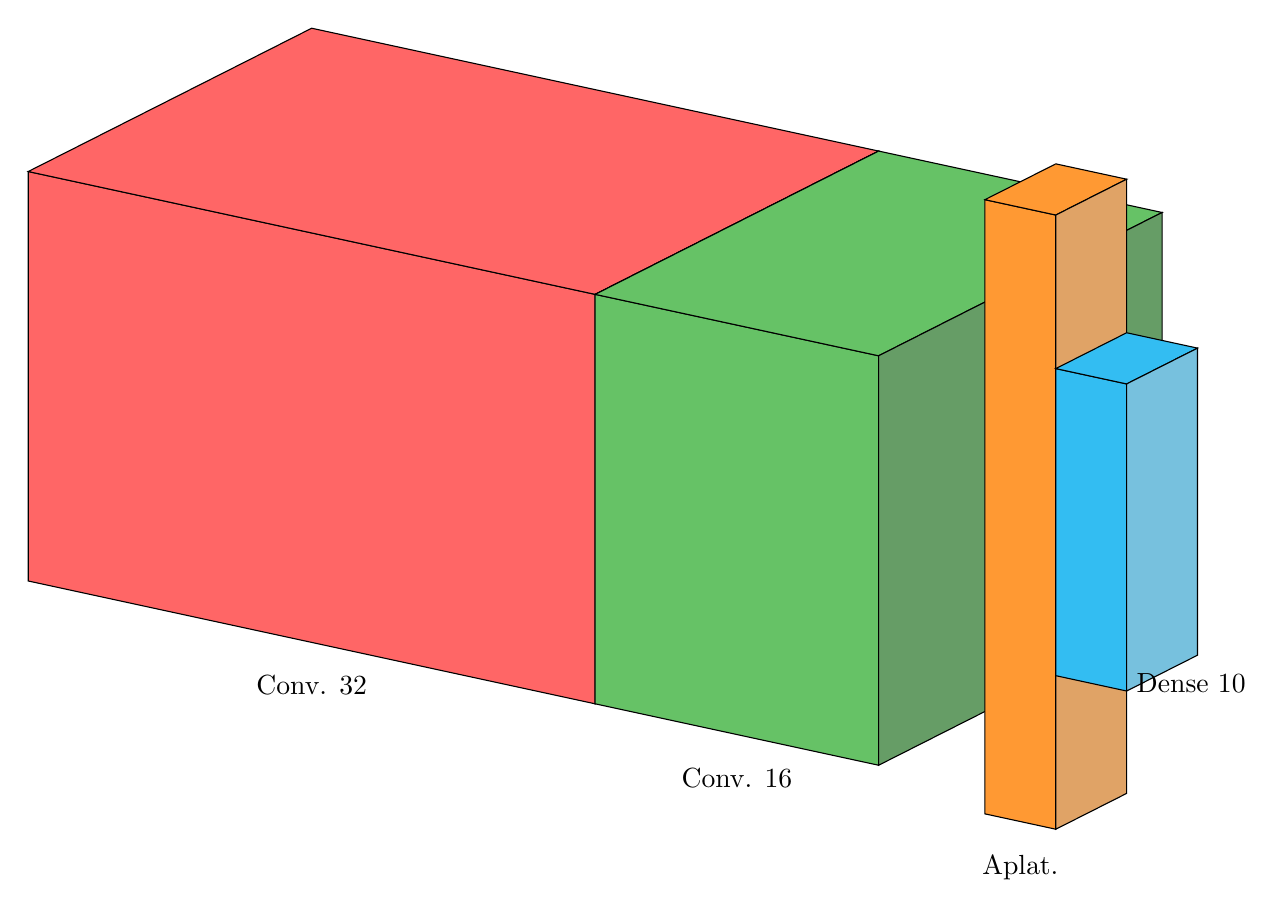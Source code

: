 
\begin{tikzpicture}[yscale=1.3,xscale=0.9,yslant=.35,nodes={font=},z={([yslant=-.5]1,0)}]

% Convolution32
    \def\A{0}  % A, B, C position
    \def\B{0}  
    \def\C{0}   
    \def\X{4}  % X, Y, Z size
    \def\Y{4}
    \def\Z{8}
    \draw[thin,fill=red!60]  ($(\A,\B,\C) + (-\X/2,-\Y/2,0)$)  -- ++ (0,\Y,0) -- ++ (0,0,\Z) -- ++ (0,-\Y,0) -- cycle;
    \draw[thin,fill=red!60] ($(\A,\B,\C) + (-\X/2,\Y/2,0)$) to ++ (\X,0,0) -- ++ (0,0,\Z) -- ++ (-\X,0,0) -- cycle;
    \draw[thin,fill=red!60!black!70]  ($(\A,\B,\C) + (-\X/2,-\Y/2,\Z)$)  -- ++ (0,\Y,0) --++ (\X,0,0) --++ (0,-\Y,0) -- cycle;
   \node[below=2ex] at ($(\A-\X/2,\B-\Y/2,\C+\Z/2)$) {Conv. 32};

% Convolution16
    \def\A{0}  % A, B, C position
    \def\B{0}  
    \def\C{8}   
    \def\X{4}  % X, Y, Z size
    \def\Y{4}
    \def\Z{4}
    \draw[thin,fill=green!60!black!60]  ($(\A,\B,\C) + (-\X/2,-\Y/2,0)$)  -- ++ (0,\Y,0) -- ++ (0,0,\Z) -- ++ (0,-\Y,0) -- cycle;
    \draw[thin,fill=green!60!black!60] ($(\A,\B,\C) + (-\X/2,\Y/2,0)$) to ++ (\X,0,0) -- ++ (0,0,\Z) -- ++ (-\X,0,0) -- cycle;
    \draw[thin,fill=green!60!black!60!black!60]  ($(\A,\B,\C) + (-\X/2,-\Y/2,\Z)$)  -- ++ (0,\Y,0) --++ (\X,0,0) --++ (0,-\Y,0) -- cycle;
   \node[below=2ex] at ($(\A-\X/2,\B-\Y/2,\C+\Z/2)$) {Conv. 16};

% Applatissement
    \def\A{0}  % A, B, C position
    \def\B{0}  
    \def\C{12}   
    \def\X{1}  % X, Y, Z size
    \def\Y{6}
    \def\Z{1}
    \draw[thin,fill=orange!80]  ($(\A,\B,\C) + (-\X/2,-\Y/2,0)$)  -- ++ (0,\Y,0) -- ++ (0,0,\Z) -- ++ (0,-\Y,0) -- cycle;
    \draw[thin,fill=orange!80] ($(\A,\B,\C) + (-\X/2,\Y/2,0)$) to ++ (\X,0,0) -- ++ (0,0,\Z) -- ++ (-\X,0,0) -- cycle;
    \draw[thin,fill=orange!80!black!60]  ($(\A,\B,\C) + (-\X/2,-\Y/2,\Z)$)  -- ++ (0,\Y,0) --++ (\X,0,0) --++ (0,-\Y,0) -- cycle;
   \node[below=2ex] at ($(\A-\X/2,\B-\Y/2,\C+\Z/2)$) {Aplat.};

% Dense 10
    \def\A{0}  % A, B, C position
    \def\B{0}  
    \def\C{13}   
    \def\X{1}  % X, Y, Z size
    \def\Y{3}
    \def\Z{1}
    \draw[thin,fill=cyan!80]  ($(\A,\B,\C) + (-\X/2,-\Y/2,0)$)  -- ++ (0,\Y,0) -- ++ (0,0,\Z) -- ++ (0,-\Y,0) -- cycle;
    \draw[thin,fill=cyan!80] ($(\A,\B,\C) + (-\X/2,\Y/2,0)$) to ++ (\X,0,0) -- ++ (0,0,\Z) -- ++ (-\X,0,0) -- cycle;
    \draw[thin,fill=cyan!80!black!60]  ($(\A,\B,\C) + (-\X/2,-\Y/2,\Z)$)  -- ++ (0,\Y,0) --++ (\X,0,0) --++ (0,-\Y,0) -- cycle;
   \node[right=3ex] at ($(\A-\X/2,\B-\Y/2,\C+\Z/2)$) {Dense 10};

\end{tikzpicture}
